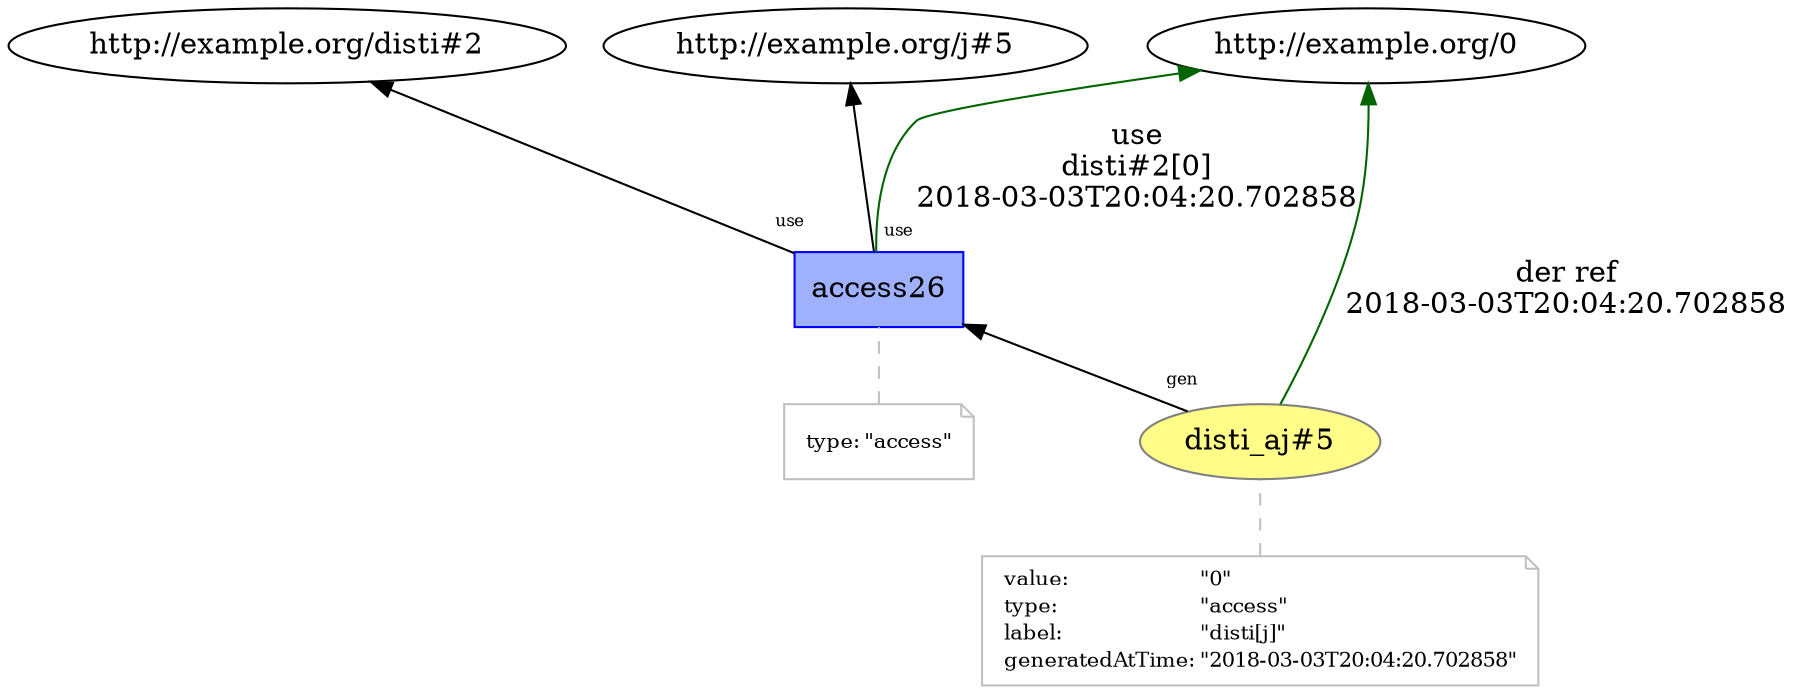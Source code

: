 digraph "PROV" { size="16,12"; rankdir="BT";
"http://example.org/disti_aj#5" [fillcolor="#FFFC87",color="#808080",style="filled",label="disti_aj#5",URL="http://example.org/disti_aj#5"]
"-attrs0" [color="gray",shape="note",fontsize="10",fontcolor="black",label=<<TABLE cellpadding="0" border="0">
	<TR>
	    <TD align="left">value:</TD>
	    <TD align="left">&quot;0&quot;</TD>
	</TR>
	<TR>
	    <TD align="left">type:</TD>
	    <TD align="left">&quot;access&quot;</TD>
	</TR>
	<TR>
	    <TD align="left">label:</TD>
	    <TD align="left">&quot;disti[j]&quot;</TD>
	</TR>
	<TR>
	    <TD align="left">generatedAtTime:</TD>
	    <TD align="left">&quot;2018-03-03T20:04:20.702858&quot;</TD>
	</TR>
</TABLE>>]
"-attrs0" -> "http://example.org/disti_aj#5" [color="gray",style="dashed",arrowhead="none"]
"http://example.org/access26" [fillcolor="#9FB1FC",color="#0000FF",shape="polygon",sides="4",style="filled",label="access26",URL="http://example.org/access26"]
"-attrs1" [color="gray",shape="note",fontsize="10",fontcolor="black",label=<<TABLE cellpadding="0" border="0">
	<TR>
	    <TD align="left">type:</TD>
	    <TD align="left">&quot;access&quot;</TD>
	</TR>
</TABLE>>]
"-attrs1" -> "http://example.org/access26" [color="gray",style="dashed",arrowhead="none"]
"http://example.org/access26" -> "http://example.org/0" [labelfontsize="8",labeldistance="1.5",color="darkgreen",labelangle="60.0",rotation="20",label="use
disti#2[0]
2018-03-03T20:04:20.702858"]
"http://example.org/disti_aj#5" -> "http://example.org/0" [labelfontsize="8",labeldistance="1.5",color="darkgreen",labelangle="60.0",rotation="20",label="der ref
2018-03-03T20:04:20.702858"]
"http://example.org/disti_aj#5" -> "http://example.org/access26" [labelfontsize="8",labeldistance="1.5",labelangle="60.0",rotation="20",taillabel="gen"]
"http://example.org/access26" -> "http://example.org/disti#2" [labelfontsize="8",labeldistance="1.5",labelangle="60.0",rotation="20",taillabel="use"]
"http://example.org/access26" -> "http://example.org/j#5" [labelfontsize="8",labeldistance="1.5",labelangle="60.0",rotation="20",taillabel="use"]
}
